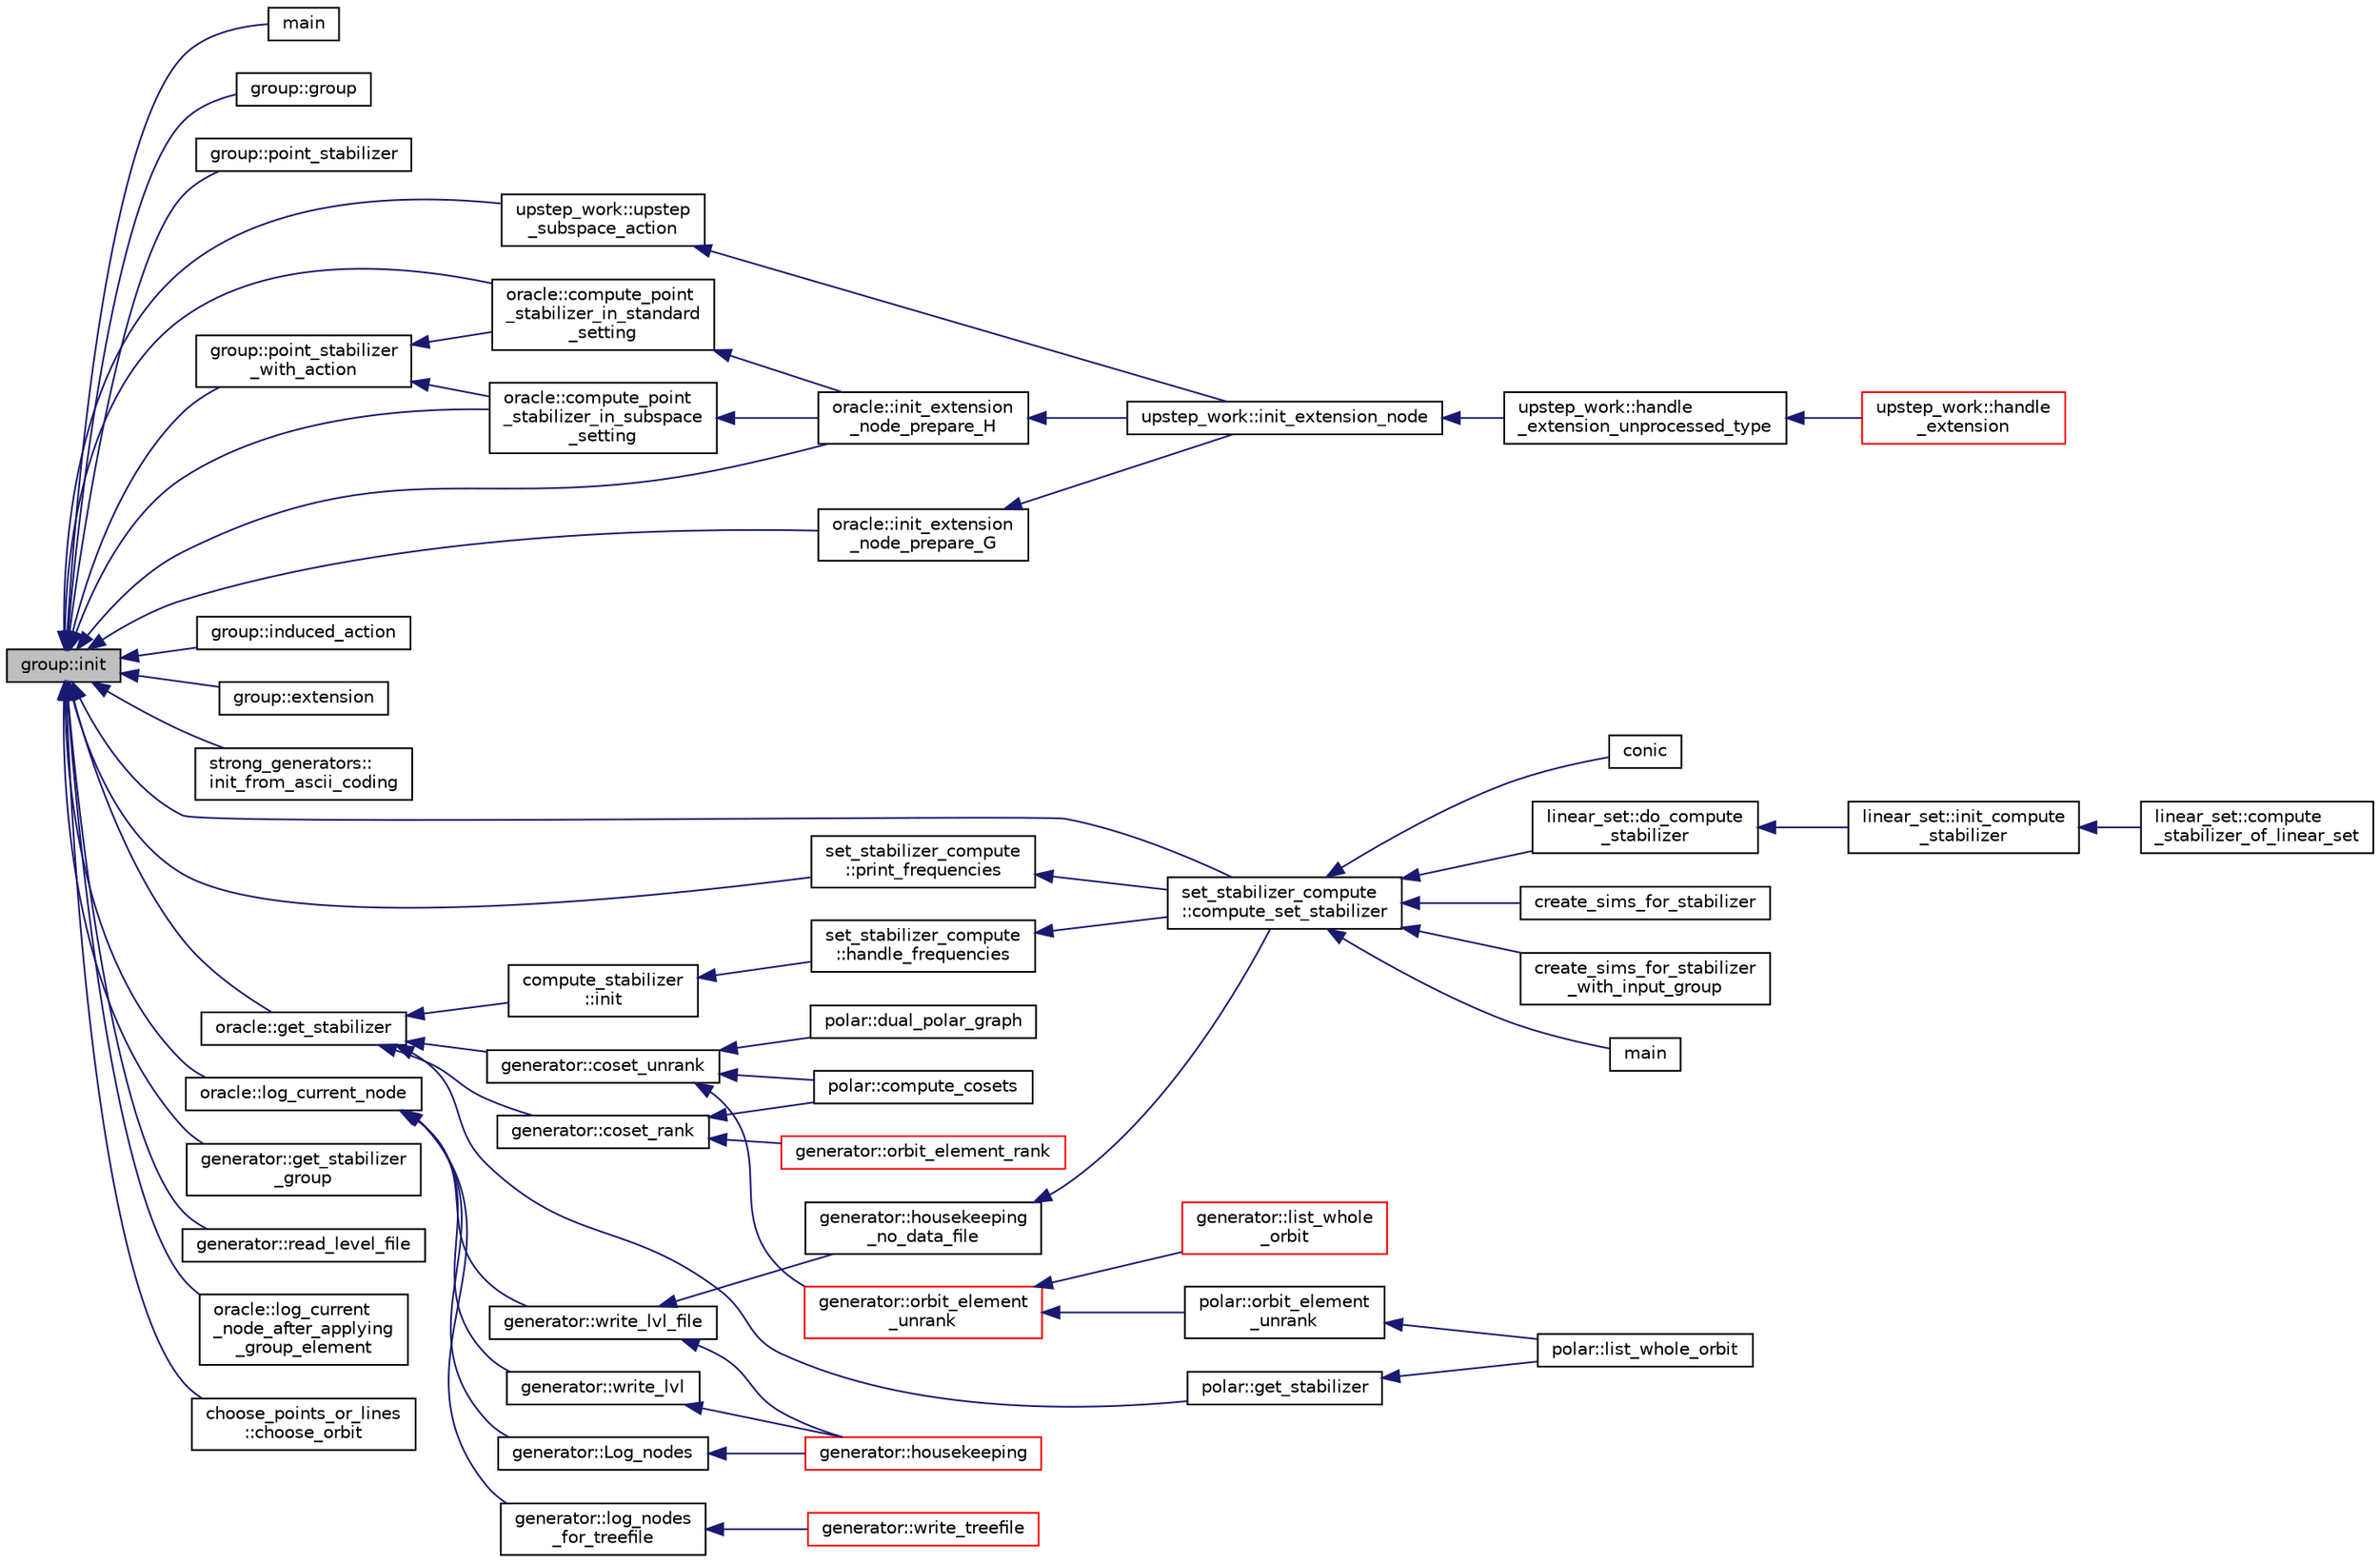 digraph "group::init"
{
  edge [fontname="Helvetica",fontsize="10",labelfontname="Helvetica",labelfontsize="10"];
  node [fontname="Helvetica",fontsize="10",shape=record];
  rankdir="LR";
  Node822 [label="group::init",height=0.2,width=0.4,color="black", fillcolor="grey75", style="filled", fontcolor="black"];
  Node822 -> Node823 [dir="back",color="midnightblue",fontsize="10",style="solid",fontname="Helvetica"];
  Node823 [label="main",height=0.2,width=0.4,color="black", fillcolor="white", style="filled",URL="$d0/dfc/transpose_8_c.html#a217dbf8b442f20279ea00b898af96f52"];
  Node822 -> Node824 [dir="back",color="midnightblue",fontsize="10",style="solid",fontname="Helvetica"];
  Node824 [label="group::group",height=0.2,width=0.4,color="black", fillcolor="white", style="filled",URL="$d1/db7/classgroup.html#a84a8809f0d07b5ebcd1b8e6273bccc03"];
  Node822 -> Node825 [dir="back",color="midnightblue",fontsize="10",style="solid",fontname="Helvetica"];
  Node825 [label="group::point_stabilizer",height=0.2,width=0.4,color="black", fillcolor="white", style="filled",URL="$d1/db7/classgroup.html#a36f1034ef2d4a7d1e7a5aed426bd4d16"];
  Node822 -> Node826 [dir="back",color="midnightblue",fontsize="10",style="solid",fontname="Helvetica"];
  Node826 [label="group::point_stabilizer\l_with_action",height=0.2,width=0.4,color="black", fillcolor="white", style="filled",URL="$d1/db7/classgroup.html#a4bf09ea3350d11ee1e0757d0a02ac3cc"];
  Node826 -> Node827 [dir="back",color="midnightblue",fontsize="10",style="solid",fontname="Helvetica"];
  Node827 [label="oracle::compute_point\l_stabilizer_in_subspace\l_setting",height=0.2,width=0.4,color="black", fillcolor="white", style="filled",URL="$d7/da7/classoracle.html#ac88b56b30c84a4b5cd9b75869d468025"];
  Node827 -> Node828 [dir="back",color="midnightblue",fontsize="10",style="solid",fontname="Helvetica"];
  Node828 [label="oracle::init_extension\l_node_prepare_H",height=0.2,width=0.4,color="black", fillcolor="white", style="filled",URL="$d7/da7/classoracle.html#a6a121e9674bbd011685430a95dbc1b77"];
  Node828 -> Node829 [dir="back",color="midnightblue",fontsize="10",style="solid",fontname="Helvetica"];
  Node829 [label="upstep_work::init_extension_node",height=0.2,width=0.4,color="black", fillcolor="white", style="filled",URL="$d2/dd6/classupstep__work.html#ad74931a4c6dc97102d405a755433297d"];
  Node829 -> Node830 [dir="back",color="midnightblue",fontsize="10",style="solid",fontname="Helvetica"];
  Node830 [label="upstep_work::handle\l_extension_unprocessed_type",height=0.2,width=0.4,color="black", fillcolor="white", style="filled",URL="$d2/dd6/classupstep__work.html#a4687dfab87eb7d0646cb79008dd3d32d"];
  Node830 -> Node831 [dir="back",color="midnightblue",fontsize="10",style="solid",fontname="Helvetica"];
  Node831 [label="upstep_work::handle\l_extension",height=0.2,width=0.4,color="red", fillcolor="white", style="filled",URL="$d2/dd6/classupstep__work.html#ad8ba22a74e9884f92e11340b24e6a6d6"];
  Node826 -> Node902 [dir="back",color="midnightblue",fontsize="10",style="solid",fontname="Helvetica"];
  Node902 [label="oracle::compute_point\l_stabilizer_in_standard\l_setting",height=0.2,width=0.4,color="black", fillcolor="white", style="filled",URL="$d7/da7/classoracle.html#afa7b2b71cd2ccbb807a740d6e1085982"];
  Node902 -> Node828 [dir="back",color="midnightblue",fontsize="10",style="solid",fontname="Helvetica"];
  Node822 -> Node903 [dir="back",color="midnightblue",fontsize="10",style="solid",fontname="Helvetica"];
  Node903 [label="group::induced_action",height=0.2,width=0.4,color="black", fillcolor="white", style="filled",URL="$d1/db7/classgroup.html#af6664c64704eb397874f42ed1ac7fed1"];
  Node822 -> Node904 [dir="back",color="midnightblue",fontsize="10",style="solid",fontname="Helvetica"];
  Node904 [label="group::extension",height=0.2,width=0.4,color="black", fillcolor="white", style="filled",URL="$d1/db7/classgroup.html#a798cd01cad4d5616b67fa456b8b04008"];
  Node822 -> Node905 [dir="back",color="midnightblue",fontsize="10",style="solid",fontname="Helvetica"];
  Node905 [label="strong_generators::\linit_from_ascii_coding",height=0.2,width=0.4,color="black", fillcolor="white", style="filled",URL="$dc/d09/classstrong__generators.html#affe2c3088c70cdb7b5b67b5d9a6b5375"];
  Node822 -> Node835 [dir="back",color="midnightblue",fontsize="10",style="solid",fontname="Helvetica"];
  Node835 [label="set_stabilizer_compute\l::compute_set_stabilizer",height=0.2,width=0.4,color="black", fillcolor="white", style="filled",URL="$d8/dc6/classset__stabilizer__compute.html#ad4f92074322e98c7cd0ed5d4f8486b76"];
  Node835 -> Node836 [dir="back",color="midnightblue",fontsize="10",style="solid",fontname="Helvetica"];
  Node836 [label="main",height=0.2,width=0.4,color="black", fillcolor="white", style="filled",URL="$db/d67/test__hyperoval_8_c.html#a3c04138a5bfe5d72780bb7e82a18e627"];
  Node835 -> Node837 [dir="back",color="midnightblue",fontsize="10",style="solid",fontname="Helvetica"];
  Node837 [label="conic",height=0.2,width=0.4,color="black", fillcolor="white", style="filled",URL="$d4/de8/conic_8_c.html#a96def9474b981a9d5831a9b48d85d652"];
  Node835 -> Node838 [dir="back",color="midnightblue",fontsize="10",style="solid",fontname="Helvetica"];
  Node838 [label="linear_set::do_compute\l_stabilizer",height=0.2,width=0.4,color="black", fillcolor="white", style="filled",URL="$dd/d86/classlinear__set.html#ae8f58ded28fb5370f4459cca42b7463b"];
  Node838 -> Node839 [dir="back",color="midnightblue",fontsize="10",style="solid",fontname="Helvetica"];
  Node839 [label="linear_set::init_compute\l_stabilizer",height=0.2,width=0.4,color="black", fillcolor="white", style="filled",URL="$dd/d86/classlinear__set.html#a0cc3eaec1896fdc977b62e94623b055b"];
  Node839 -> Node840 [dir="back",color="midnightblue",fontsize="10",style="solid",fontname="Helvetica"];
  Node840 [label="linear_set::compute\l_stabilizer_of_linear_set",height=0.2,width=0.4,color="black", fillcolor="white", style="filled",URL="$dd/d86/classlinear__set.html#a098a133edfbaae0fd347a69c50bdbee2"];
  Node835 -> Node841 [dir="back",color="midnightblue",fontsize="10",style="solid",fontname="Helvetica"];
  Node841 [label="create_sims_for_stabilizer",height=0.2,width=0.4,color="black", fillcolor="white", style="filled",URL="$d0/d76/tl__algebra__and__number__theory_8h.html#af2c67d225072549409be710ac3cd30f8"];
  Node835 -> Node842 [dir="back",color="midnightblue",fontsize="10",style="solid",fontname="Helvetica"];
  Node842 [label="create_sims_for_stabilizer\l_with_input_group",height=0.2,width=0.4,color="black", fillcolor="white", style="filled",URL="$d0/d76/tl__algebra__and__number__theory_8h.html#af5482567a8d6ba5c2fe593bf6f7f9a0f"];
  Node822 -> Node906 [dir="back",color="midnightblue",fontsize="10",style="solid",fontname="Helvetica"];
  Node906 [label="set_stabilizer_compute\l::print_frequencies",height=0.2,width=0.4,color="black", fillcolor="white", style="filled",URL="$d8/dc6/classset__stabilizer__compute.html#aaa16ded0007c24b61d16b8ba65c51283"];
  Node906 -> Node835 [dir="back",color="midnightblue",fontsize="10",style="solid",fontname="Helvetica"];
  Node822 -> Node907 [dir="back",color="midnightblue",fontsize="10",style="solid",fontname="Helvetica"];
  Node907 [label="generator::get_stabilizer\l_group",height=0.2,width=0.4,color="black", fillcolor="white", style="filled",URL="$d7/d73/classgenerator.html#a1a1ffde2c62084e556850b8142a9152c"];
  Node822 -> Node908 [dir="back",color="midnightblue",fontsize="10",style="solid",fontname="Helvetica"];
  Node908 [label="generator::read_level_file",height=0.2,width=0.4,color="black", fillcolor="white", style="filled",URL="$d7/d73/classgenerator.html#a2f706a252cb52357a8c214972a50c994"];
  Node822 -> Node909 [dir="back",color="midnightblue",fontsize="10",style="solid",fontname="Helvetica"];
  Node909 [label="oracle::init_extension\l_node_prepare_G",height=0.2,width=0.4,color="black", fillcolor="white", style="filled",URL="$d7/da7/classoracle.html#afa9983d0c22028563d6a6b812c888b32"];
  Node909 -> Node829 [dir="back",color="midnightblue",fontsize="10",style="solid",fontname="Helvetica"];
  Node822 -> Node828 [dir="back",color="midnightblue",fontsize="10",style="solid",fontname="Helvetica"];
  Node822 -> Node827 [dir="back",color="midnightblue",fontsize="10",style="solid",fontname="Helvetica"];
  Node822 -> Node902 [dir="back",color="midnightblue",fontsize="10",style="solid",fontname="Helvetica"];
  Node822 -> Node910 [dir="back",color="midnightblue",fontsize="10",style="solid",fontname="Helvetica"];
  Node910 [label="oracle::get_stabilizer",height=0.2,width=0.4,color="black", fillcolor="white", style="filled",URL="$d7/da7/classoracle.html#a66344906577c7688e2e5f3d0c5748d2c"];
  Node910 -> Node911 [dir="back",color="midnightblue",fontsize="10",style="solid",fontname="Helvetica"];
  Node911 [label="polar::get_stabilizer",height=0.2,width=0.4,color="black", fillcolor="white", style="filled",URL="$da/d1c/classpolar.html#a02d21f42aa46c13add56aa88fb33ed81"];
  Node911 -> Node912 [dir="back",color="midnightblue",fontsize="10",style="solid",fontname="Helvetica"];
  Node912 [label="polar::list_whole_orbit",height=0.2,width=0.4,color="black", fillcolor="white", style="filled",URL="$da/d1c/classpolar.html#a26f04b7c75e45604ab772931ed2916fd"];
  Node910 -> Node913 [dir="back",color="midnightblue",fontsize="10",style="solid",fontname="Helvetica"];
  Node913 [label="compute_stabilizer\l::init",height=0.2,width=0.4,color="black", fillcolor="white", style="filled",URL="$d8/d30/classcompute__stabilizer.html#a36a1729430f317a65559220a8206a7d7"];
  Node913 -> Node914 [dir="back",color="midnightblue",fontsize="10",style="solid",fontname="Helvetica"];
  Node914 [label="set_stabilizer_compute\l::handle_frequencies",height=0.2,width=0.4,color="black", fillcolor="white", style="filled",URL="$d8/dc6/classset__stabilizer__compute.html#a247c31bc3f19f22dadbfd7607cbaaa78"];
  Node914 -> Node835 [dir="back",color="midnightblue",fontsize="10",style="solid",fontname="Helvetica"];
  Node910 -> Node915 [dir="back",color="midnightblue",fontsize="10",style="solid",fontname="Helvetica"];
  Node915 [label="generator::coset_unrank",height=0.2,width=0.4,color="black", fillcolor="white", style="filled",URL="$d7/d73/classgenerator.html#a489f02ee804f130f666029a46020aaf6"];
  Node915 -> Node916 [dir="back",color="midnightblue",fontsize="10",style="solid",fontname="Helvetica"];
  Node916 [label="polar::compute_cosets",height=0.2,width=0.4,color="black", fillcolor="white", style="filled",URL="$da/d1c/classpolar.html#a1fae83636607982bad299fd84380fc40"];
  Node915 -> Node917 [dir="back",color="midnightblue",fontsize="10",style="solid",fontname="Helvetica"];
  Node917 [label="polar::dual_polar_graph",height=0.2,width=0.4,color="black", fillcolor="white", style="filled",URL="$da/d1c/classpolar.html#a6e5e2b0d9d3447cac72cb82ce3d2e9e5"];
  Node915 -> Node918 [dir="back",color="midnightblue",fontsize="10",style="solid",fontname="Helvetica"];
  Node918 [label="generator::orbit_element\l_unrank",height=0.2,width=0.4,color="red", fillcolor="white", style="filled",URL="$d7/d73/classgenerator.html#a26a8d0b1964170e19dcbd37fa0a4957f"];
  Node918 -> Node919 [dir="back",color="midnightblue",fontsize="10",style="solid",fontname="Helvetica"];
  Node919 [label="polar::orbit_element\l_unrank",height=0.2,width=0.4,color="black", fillcolor="white", style="filled",URL="$da/d1c/classpolar.html#abcc67b841c60f84478e531f9facf0b82"];
  Node919 -> Node912 [dir="back",color="midnightblue",fontsize="10",style="solid",fontname="Helvetica"];
  Node918 -> Node920 [dir="back",color="midnightblue",fontsize="10",style="solid",fontname="Helvetica"];
  Node920 [label="generator::list_whole\l_orbit",height=0.2,width=0.4,color="red", fillcolor="white", style="filled",URL="$d7/d73/classgenerator.html#aa102d1c1e32f0cd1dafeab1e0d1c18c1"];
  Node910 -> Node934 [dir="back",color="midnightblue",fontsize="10",style="solid",fontname="Helvetica"];
  Node934 [label="generator::coset_rank",height=0.2,width=0.4,color="black", fillcolor="white", style="filled",URL="$d7/d73/classgenerator.html#aee00240c0ae71885dd9d23b5423c56d9"];
  Node934 -> Node916 [dir="back",color="midnightblue",fontsize="10",style="solid",fontname="Helvetica"];
  Node934 -> Node935 [dir="back",color="midnightblue",fontsize="10",style="solid",fontname="Helvetica"];
  Node935 [label="generator::orbit_element_rank",height=0.2,width=0.4,color="red", fillcolor="white", style="filled",URL="$d7/d73/classgenerator.html#a98e10a923dffa737fdb6ebc703d53fae"];
  Node822 -> Node937 [dir="back",color="midnightblue",fontsize="10",style="solid",fontname="Helvetica"];
  Node937 [label="oracle::log_current_node",height=0.2,width=0.4,color="black", fillcolor="white", style="filled",URL="$d7/da7/classoracle.html#a51f9cd387e52812e9a67f4d9cfcca603"];
  Node937 -> Node938 [dir="back",color="midnightblue",fontsize="10",style="solid",fontname="Helvetica"];
  Node938 [label="generator::write_lvl_file",height=0.2,width=0.4,color="black", fillcolor="white", style="filled",URL="$d7/d73/classgenerator.html#a3d343cf5a5831b03d1bda3d89b1dd935"];
  Node938 -> Node939 [dir="back",color="midnightblue",fontsize="10",style="solid",fontname="Helvetica"];
  Node939 [label="generator::housekeeping",height=0.2,width=0.4,color="red", fillcolor="white", style="filled",URL="$d7/d73/classgenerator.html#aaf2bd92e8f74eb9fbc3244a6dde6f78c"];
  Node938 -> Node940 [dir="back",color="midnightblue",fontsize="10",style="solid",fontname="Helvetica"];
  Node940 [label="generator::housekeeping\l_no_data_file",height=0.2,width=0.4,color="black", fillcolor="white", style="filled",URL="$d7/d73/classgenerator.html#a6c09d8dc65abd5c79f3310e8293a56d8"];
  Node940 -> Node835 [dir="back",color="midnightblue",fontsize="10",style="solid",fontname="Helvetica"];
  Node937 -> Node941 [dir="back",color="midnightblue",fontsize="10",style="solid",fontname="Helvetica"];
  Node941 [label="generator::write_lvl",height=0.2,width=0.4,color="black", fillcolor="white", style="filled",URL="$d7/d73/classgenerator.html#a4427cbf38ba677033cea15f1ca62cce0"];
  Node941 -> Node939 [dir="back",color="midnightblue",fontsize="10",style="solid",fontname="Helvetica"];
  Node937 -> Node942 [dir="back",color="midnightblue",fontsize="10",style="solid",fontname="Helvetica"];
  Node942 [label="generator::log_nodes\l_for_treefile",height=0.2,width=0.4,color="black", fillcolor="white", style="filled",URL="$d7/d73/classgenerator.html#af759fd46cd675616d4816dddf6cdcab6"];
  Node942 -> Node943 [dir="back",color="midnightblue",fontsize="10",style="solid",fontname="Helvetica"];
  Node943 [label="generator::write_treefile",height=0.2,width=0.4,color="red", fillcolor="white", style="filled",URL="$d7/d73/classgenerator.html#a5c684cbe4faa75f676549200c475f5c3"];
  Node937 -> Node945 [dir="back",color="midnightblue",fontsize="10",style="solid",fontname="Helvetica"];
  Node945 [label="generator::Log_nodes",height=0.2,width=0.4,color="black", fillcolor="white", style="filled",URL="$d7/d73/classgenerator.html#ae9af20d24cee32bf11fe6cb9f9d8cfdf"];
  Node945 -> Node939 [dir="back",color="midnightblue",fontsize="10",style="solid",fontname="Helvetica"];
  Node822 -> Node946 [dir="back",color="midnightblue",fontsize="10",style="solid",fontname="Helvetica"];
  Node946 [label="oracle::log_current\l_node_after_applying\l_group_element",height=0.2,width=0.4,color="black", fillcolor="white", style="filled",URL="$d7/da7/classoracle.html#a83654fe90c42572ee993416b5d1c4cb5"];
  Node822 -> Node947 [dir="back",color="midnightblue",fontsize="10",style="solid",fontname="Helvetica"];
  Node947 [label="upstep_work::upstep\l_subspace_action",height=0.2,width=0.4,color="black", fillcolor="white", style="filled",URL="$d2/dd6/classupstep__work.html#afd45c862c93f460a2e523f074d024529"];
  Node947 -> Node829 [dir="back",color="midnightblue",fontsize="10",style="solid",fontname="Helvetica"];
  Node822 -> Node948 [dir="back",color="midnightblue",fontsize="10",style="solid",fontname="Helvetica"];
  Node948 [label="choose_points_or_lines\l::choose_orbit",height=0.2,width=0.4,color="black", fillcolor="white", style="filled",URL="$d6/d75/classchoose__points__or__lines.html#a17def7dc2b9407b483d887fb24fab74d"];
}
